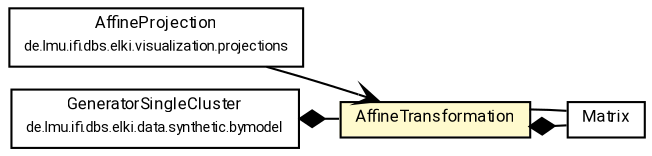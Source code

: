 #!/usr/local/bin/dot
#
# Class diagram 
# Generated by UMLGraph version R5_7_2-60-g0e99a6 (http://www.spinellis.gr/umlgraph/)
#

digraph G {
	graph [fontnames="svg"]
	edge [fontname="Roboto",fontsize=7,labelfontname="Roboto",labelfontsize=7,color="black"];
	node [fontname="Roboto",fontcolor="black",fontsize=8,shape=plaintext,margin=0,width=0,height=0];
	nodesep=0.15;
	ranksep=0.25;
	rankdir=LR;
	// de.lmu.ifi.dbs.elki.visualization.projections.AffineProjection
	c1460773 [label=<<table title="de.lmu.ifi.dbs.elki.visualization.projections.AffineProjection" border="0" cellborder="1" cellspacing="0" cellpadding="2" href="../../visualization/projections/AffineProjection.html" target="_parent">
		<tr><td><table border="0" cellspacing="0" cellpadding="1">
		<tr><td align="center" balign="center"> <font face="Roboto">AffineProjection</font> </td></tr>
		<tr><td align="center" balign="center"> <font face="Roboto" point-size="7.0">de.lmu.ifi.dbs.elki.visualization.projections</font> </td></tr>
		</table></td></tr>
		</table>>, URL="../../visualization/projections/AffineProjection.html"];
	// de.lmu.ifi.dbs.elki.math.linearalgebra.AffineTransformation
	c1462352 [label=<<table title="de.lmu.ifi.dbs.elki.math.linearalgebra.AffineTransformation" border="0" cellborder="1" cellspacing="0" cellpadding="2" bgcolor="lemonChiffon" href="AffineTransformation.html" target="_parent">
		<tr><td><table border="0" cellspacing="0" cellpadding="1">
		<tr><td align="center" balign="center"> <font face="Roboto">AffineTransformation</font> </td></tr>
		</table></td></tr>
		</table>>, URL="AffineTransformation.html"];
	// de.lmu.ifi.dbs.elki.data.synthetic.bymodel.GeneratorSingleCluster
	c1462619 [label=<<table title="de.lmu.ifi.dbs.elki.data.synthetic.bymodel.GeneratorSingleCluster" border="0" cellborder="1" cellspacing="0" cellpadding="2" href="../../data/synthetic/bymodel/GeneratorSingleCluster.html" target="_parent">
		<tr><td><table border="0" cellspacing="0" cellpadding="1">
		<tr><td align="center" balign="center"> <font face="Roboto">GeneratorSingleCluster</font> </td></tr>
		<tr><td align="center" balign="center"> <font face="Roboto" point-size="7.0">de.lmu.ifi.dbs.elki.data.synthetic.bymodel</font> </td></tr>
		</table></td></tr>
		</table>>, URL="../../data/synthetic/bymodel/GeneratorSingleCluster.html"];
	// de.lmu.ifi.dbs.elki.math.linearalgebra.AffineTransformation composed Matrix
	c1462352 -> c1463673 [arrowhead=none,arrowtail=diamond,dir=back,weight=6];
	// de.lmu.ifi.dbs.elki.math.linearalgebra.AffineTransformation assoc Matrix
	c1462352 -> c1463673 [arrowhead=none,weight=2];
	// de.lmu.ifi.dbs.elki.data.synthetic.bymodel.GeneratorSingleCluster composed de.lmu.ifi.dbs.elki.math.linearalgebra.AffineTransformation
	c1462619 -> c1462352 [arrowhead=none,arrowtail=diamond,dir=back,weight=6];
	// de.lmu.ifi.dbs.elki.visualization.projections.AffineProjection navassoc de.lmu.ifi.dbs.elki.math.linearalgebra.AffineTransformation
	c1460773 -> c1462352 [arrowhead=open,weight=1];
	// Matrix
	c1463673[label=<<table title="Matrix" border="0" cellborder="1" cellspacing="0" cellpadding="2" href="http://docs.oracle.com/javase/7/docs/api/Matrix.html" target="_parent">
		<tr><td><table border="0" cellspacing="0" cellpadding="1">
		<tr><td align="center" balign="center"> <font face="Roboto">Matrix</font> </td></tr>
		</table></td></tr>
		</table>>];
}

